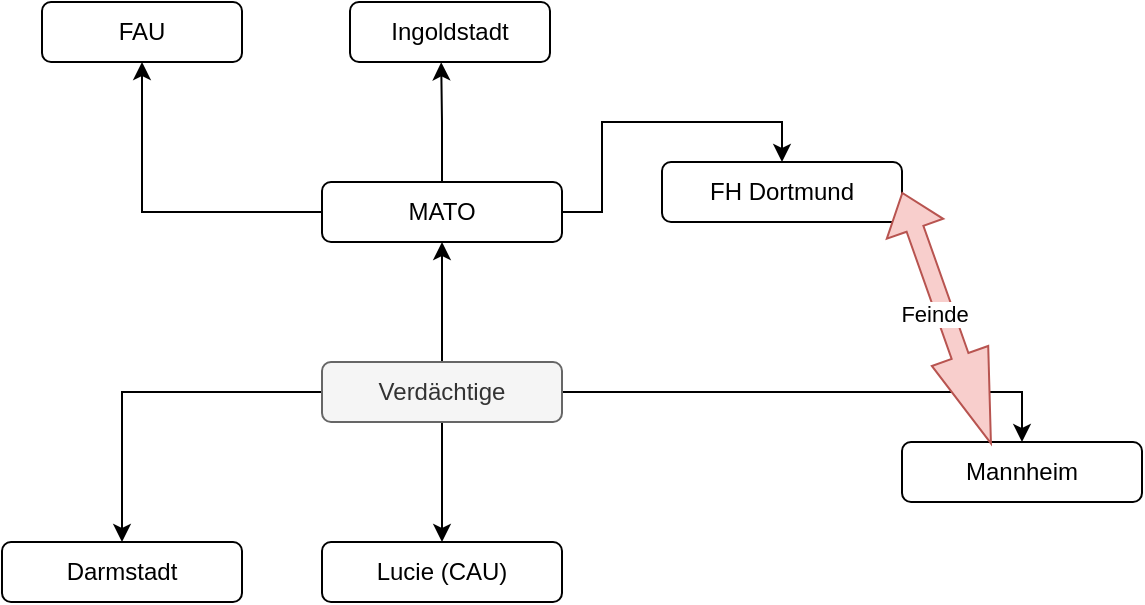 <mxfile version="21.3.2" type="github">
  <diagram name="Seite-1" id="gq9Vn5Nkp9xodWU8ERR-">
    <mxGraphModel dx="794" dy="438" grid="1" gridSize="10" guides="1" tooltips="1" connect="1" arrows="1" fold="1" page="1" pageScale="1" pageWidth="827" pageHeight="1169" math="0" shadow="0">
      <root>
        <mxCell id="0" />
        <mxCell id="1" parent="0" />
        <mxCell id="2uSN0BV2GcvR22envmSz-3" style="edgeStyle=orthogonalEdgeStyle;rounded=0;orthogonalLoop=1;jettySize=auto;html=1;entryX=0.5;entryY=0;entryDx=0;entryDy=0;exitX=1;exitY=0.5;exitDx=0;exitDy=0;" edge="1" parent="1" source="2uSN0BV2GcvR22envmSz-11" target="2uSN0BV2GcvR22envmSz-2">
          <mxGeometry relative="1" as="geometry">
            <Array as="points">
              <mxPoint x="490" y="125" />
              <mxPoint x="490" y="80" />
              <mxPoint x="580" y="80" />
            </Array>
          </mxGeometry>
        </mxCell>
        <mxCell id="2uSN0BV2GcvR22envmSz-6" style="edgeStyle=orthogonalEdgeStyle;rounded=0;orthogonalLoop=1;jettySize=auto;html=1;entryX=0.5;entryY=0;entryDx=0;entryDy=0;" edge="1" parent="1" source="2uSN0BV2GcvR22envmSz-1" target="2uSN0BV2GcvR22envmSz-5">
          <mxGeometry relative="1" as="geometry" />
        </mxCell>
        <mxCell id="2uSN0BV2GcvR22envmSz-8" style="edgeStyle=orthogonalEdgeStyle;rounded=0;orthogonalLoop=1;jettySize=auto;html=1;entryX=0.5;entryY=0;entryDx=0;entryDy=0;" edge="1" parent="1" source="2uSN0BV2GcvR22envmSz-1" target="2uSN0BV2GcvR22envmSz-7">
          <mxGeometry relative="1" as="geometry" />
        </mxCell>
        <mxCell id="2uSN0BV2GcvR22envmSz-12" style="edgeStyle=orthogonalEdgeStyle;rounded=0;orthogonalLoop=1;jettySize=auto;html=1;entryX=0.5;entryY=1;entryDx=0;entryDy=0;" edge="1" parent="1" source="2uSN0BV2GcvR22envmSz-1" target="2uSN0BV2GcvR22envmSz-11">
          <mxGeometry relative="1" as="geometry" />
        </mxCell>
        <mxCell id="2uSN0BV2GcvR22envmSz-14" style="edgeStyle=orthogonalEdgeStyle;rounded=0;orthogonalLoop=1;jettySize=auto;html=1;" edge="1" parent="1" source="2uSN0BV2GcvR22envmSz-1" target="2uSN0BV2GcvR22envmSz-13">
          <mxGeometry relative="1" as="geometry" />
        </mxCell>
        <mxCell id="2uSN0BV2GcvR22envmSz-1" value="Verdächtige" style="rounded=1;whiteSpace=wrap;html=1;fillColor=#f5f5f5;fontColor=#333333;strokeColor=#666666;" vertex="1" parent="1">
          <mxGeometry x="350" y="200" width="120" height="30" as="geometry" />
        </mxCell>
        <mxCell id="2uSN0BV2GcvR22envmSz-2" value="FH Dortmund" style="rounded=1;whiteSpace=wrap;html=1;" vertex="1" parent="1">
          <mxGeometry x="520" y="100" width="120" height="30" as="geometry" />
        </mxCell>
        <mxCell id="2uSN0BV2GcvR22envmSz-5" value="Mannheim" style="rounded=1;whiteSpace=wrap;html=1;" vertex="1" parent="1">
          <mxGeometry x="640" y="240" width="120" height="30" as="geometry" />
        </mxCell>
        <mxCell id="2uSN0BV2GcvR22envmSz-7" value="Darmstadt" style="rounded=1;whiteSpace=wrap;html=1;" vertex="1" parent="1">
          <mxGeometry x="190" y="290" width="120" height="30" as="geometry" />
        </mxCell>
        <mxCell id="2uSN0BV2GcvR22envmSz-9" value="" style="shape=flexArrow;endArrow=classic;startArrow=classic;html=1;rounded=0;entryX=0.372;entryY=0.038;entryDx=0;entryDy=0;exitX=1;exitY=0.5;exitDx=0;exitDy=0;fillColor=#f8cecc;strokeColor=#b85450;width=8.889;endSize=15.111;entryPerimeter=0;" edge="1" parent="1" source="2uSN0BV2GcvR22envmSz-2" target="2uSN0BV2GcvR22envmSz-5">
          <mxGeometry width="100" height="100" relative="1" as="geometry">
            <mxPoint x="400" y="350" as="sourcePoint" />
            <mxPoint x="500" y="250" as="targetPoint" />
          </mxGeometry>
        </mxCell>
        <mxCell id="2uSN0BV2GcvR22envmSz-10" value="Feinde" style="edgeLabel;html=1;align=center;verticalAlign=middle;resizable=0;points=[];" vertex="1" connectable="0" parent="2uSN0BV2GcvR22envmSz-9">
          <mxGeometry x="-0.231" y="-1" relative="1" as="geometry">
            <mxPoint y="12" as="offset" />
          </mxGeometry>
        </mxCell>
        <mxCell id="2uSN0BV2GcvR22envmSz-17" style="edgeStyle=orthogonalEdgeStyle;rounded=0;orthogonalLoop=1;jettySize=auto;html=1;entryX=0.456;entryY=1.005;entryDx=0;entryDy=0;entryPerimeter=0;" edge="1" parent="1" source="2uSN0BV2GcvR22envmSz-11" target="2uSN0BV2GcvR22envmSz-16">
          <mxGeometry relative="1" as="geometry" />
        </mxCell>
        <mxCell id="2uSN0BV2GcvR22envmSz-18" style="edgeStyle=orthogonalEdgeStyle;rounded=0;orthogonalLoop=1;jettySize=auto;html=1;entryX=0.5;entryY=1;entryDx=0;entryDy=0;" edge="1" parent="1" source="2uSN0BV2GcvR22envmSz-11" target="2uSN0BV2GcvR22envmSz-15">
          <mxGeometry relative="1" as="geometry" />
        </mxCell>
        <mxCell id="2uSN0BV2GcvR22envmSz-11" value="MATO" style="rounded=1;whiteSpace=wrap;html=1;" vertex="1" parent="1">
          <mxGeometry x="350" y="110" width="120" height="30" as="geometry" />
        </mxCell>
        <mxCell id="2uSN0BV2GcvR22envmSz-13" value="Lucie (CAU)" style="rounded=1;whiteSpace=wrap;html=1;" vertex="1" parent="1">
          <mxGeometry x="350" y="290" width="120" height="30" as="geometry" />
        </mxCell>
        <mxCell id="2uSN0BV2GcvR22envmSz-15" value="FAU" style="rounded=1;whiteSpace=wrap;html=1;" vertex="1" parent="1">
          <mxGeometry x="210" y="20" width="100" height="30" as="geometry" />
        </mxCell>
        <mxCell id="2uSN0BV2GcvR22envmSz-16" value="Ingoldstadt" style="rounded=1;whiteSpace=wrap;html=1;" vertex="1" parent="1">
          <mxGeometry x="364" y="20" width="100" height="30" as="geometry" />
        </mxCell>
      </root>
    </mxGraphModel>
  </diagram>
</mxfile>
